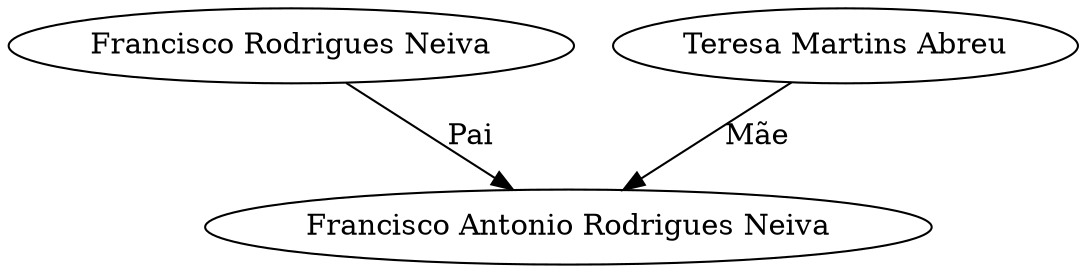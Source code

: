 digraph G {
	"Francisco Rodrigues Neiva" -> "Francisco Antonio Rodrigues Neiva" [label=Pai]
	"Teresa Martins Abreu" -> "Francisco Antonio Rodrigues Neiva" [label="Mãe"]
}
